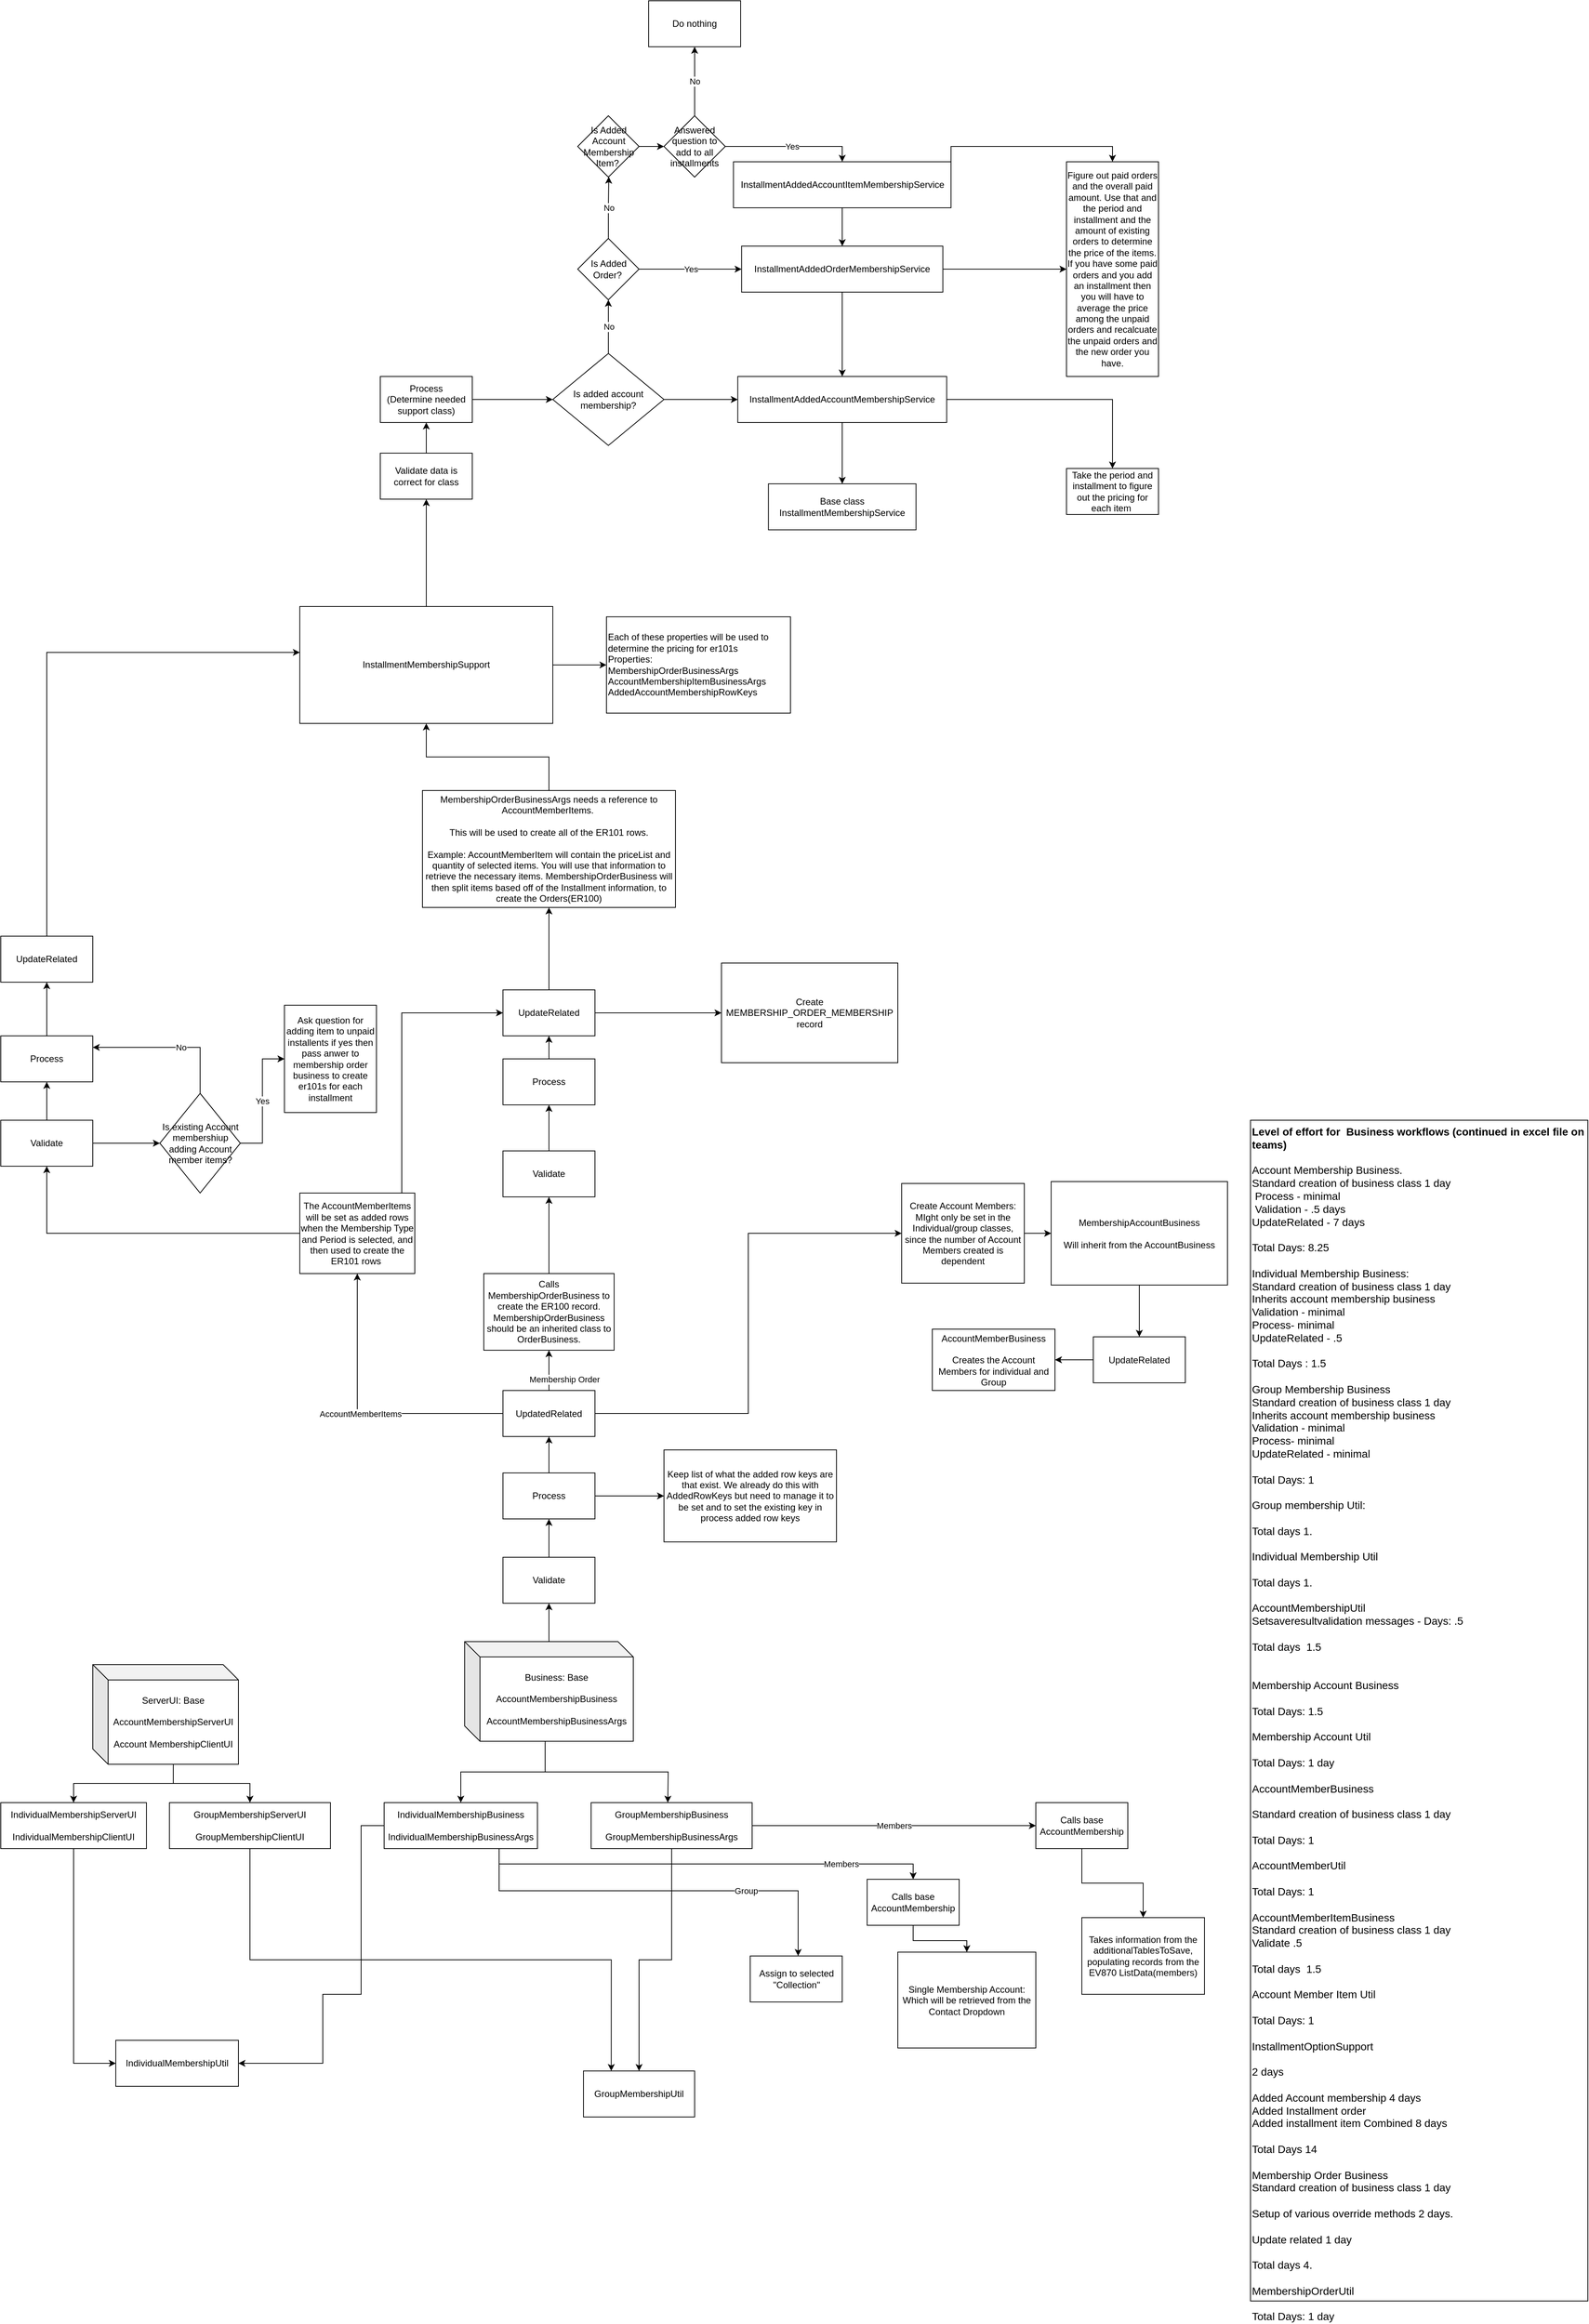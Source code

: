 <mxfile version="13.4.9" type="github">
  <diagram name="Page-1" id="5f0bae14-7c28-e335-631c-24af17079c00">
    <mxGraphModel dx="1689" dy="3596" grid="1" gridSize="10" guides="1" tooltips="1" connect="1" arrows="1" fold="1" page="1" pageScale="1" pageWidth="1100" pageHeight="850" background="#ffffff" math="0" shadow="0">
      <root>
        <mxCell id="0" />
        <mxCell id="1" parent="0" />
        <mxCell id="NrKTWO5p2-0dnxn5_g5g-2" style="edgeStyle=orthogonalEdgeStyle;rounded=0;orthogonalLoop=1;jettySize=auto;html=1;exitX=0;exitY=0;exitDx=105;exitDy=130;exitPerimeter=0;" parent="1" source="NrKTWO5p2-0dnxn5_g5g-1" target="NrKTWO5p2-0dnxn5_g5g-3" edge="1">
          <mxGeometry relative="1" as="geometry">
            <mxPoint x="150" y="290" as="targetPoint" />
          </mxGeometry>
        </mxCell>
        <mxCell id="NrKTWO5p2-0dnxn5_g5g-5" style="edgeStyle=orthogonalEdgeStyle;rounded=0;orthogonalLoop=1;jettySize=auto;html=1;exitX=0;exitY=0;exitDx=105;exitDy=130;exitPerimeter=0;entryX=0.5;entryY=0;entryDx=0;entryDy=0;" parent="1" source="NrKTWO5p2-0dnxn5_g5g-1" target="NrKTWO5p2-0dnxn5_g5g-6" edge="1">
          <mxGeometry relative="1" as="geometry">
            <mxPoint x="430" y="260" as="targetPoint" />
          </mxGeometry>
        </mxCell>
        <mxCell id="NrKTWO5p2-0dnxn5_g5g-1" value="ServerUI: Base&lt;br&gt;&lt;br&gt;AccountMembershipServerUI&lt;br&gt;&lt;br&gt;Account MembershipClientUI" style="shape=cube;whiteSpace=wrap;html=1;boundedLbl=1;backgroundOutline=1;darkOpacity=0.05;darkOpacity2=0.1;" parent="1" vertex="1">
          <mxGeometry x="180" y="80" width="190" height="130" as="geometry" />
        </mxCell>
        <mxCell id="NrKTWO5p2-0dnxn5_g5g-13" style="edgeStyle=orthogonalEdgeStyle;rounded=0;orthogonalLoop=1;jettySize=auto;html=1;exitX=0.5;exitY=1;exitDx=0;exitDy=0;entryX=0;entryY=0.5;entryDx=0;entryDy=0;" parent="1" source="NrKTWO5p2-0dnxn5_g5g-3" target="2" edge="1">
          <mxGeometry relative="1" as="geometry" />
        </mxCell>
        <mxCell id="NrKTWO5p2-0dnxn5_g5g-3" value="IndividualMembershipServerUI&lt;br&gt;&lt;br&gt;IndividualMembershipClientUI" style="rounded=0;whiteSpace=wrap;html=1;" parent="1" vertex="1">
          <mxGeometry x="60" y="260" width="190" height="60" as="geometry" />
        </mxCell>
        <mxCell id="NrKTWO5p2-0dnxn5_g5g-16" style="edgeStyle=orthogonalEdgeStyle;rounded=0;orthogonalLoop=1;jettySize=auto;html=1;exitX=0.5;exitY=1;exitDx=0;exitDy=0;entryX=0.25;entryY=0;entryDx=0;entryDy=0;" parent="1" source="NrKTWO5p2-0dnxn5_g5g-6" target="NrKTWO5p2-0dnxn5_g5g-14" edge="1">
          <mxGeometry relative="1" as="geometry" />
        </mxCell>
        <mxCell id="NrKTWO5p2-0dnxn5_g5g-6" value="GroupMembershipServerUI&lt;br&gt;&lt;br&gt;GroupMembershipClientUI" style="rounded=0;whiteSpace=wrap;html=1;" parent="1" vertex="1">
          <mxGeometry x="280" y="260" width="210" height="60" as="geometry" />
        </mxCell>
        <mxCell id="NrKTWO5p2-0dnxn5_g5g-7" style="edgeStyle=orthogonalEdgeStyle;rounded=0;orthogonalLoop=1;jettySize=auto;html=1;exitX=0;exitY=0;exitDx=105;exitDy=130;exitPerimeter=0;" parent="1" source="NrKTWO5p2-0dnxn5_g5g-9" target="NrKTWO5p2-0dnxn5_g5g-10" edge="1">
          <mxGeometry relative="1" as="geometry">
            <mxPoint x="650" y="290" as="targetPoint" />
          </mxGeometry>
        </mxCell>
        <mxCell id="NrKTWO5p2-0dnxn5_g5g-8" style="edgeStyle=orthogonalEdgeStyle;rounded=0;orthogonalLoop=1;jettySize=auto;html=1;exitX=0;exitY=0;exitDx=105;exitDy=130;exitPerimeter=0;" parent="1" source="NrKTWO5p2-0dnxn5_g5g-9" edge="1">
          <mxGeometry relative="1" as="geometry">
            <mxPoint x="930" y="260" as="targetPoint" />
          </mxGeometry>
        </mxCell>
        <mxCell id="p3PnFOhuihg-IEMphHv4-27" value="" style="edgeStyle=orthogonalEdgeStyle;rounded=0;orthogonalLoop=1;jettySize=auto;html=1;" edge="1" parent="1" source="NrKTWO5p2-0dnxn5_g5g-9" target="p3PnFOhuihg-IEMphHv4-26">
          <mxGeometry relative="1" as="geometry" />
        </mxCell>
        <mxCell id="NrKTWO5p2-0dnxn5_g5g-9" value="Business: Base&lt;br&gt;&lt;br&gt;AccountMembershipBusiness&lt;br&gt;&lt;br&gt;AccountMembershipBusinessArgs" style="shape=cube;whiteSpace=wrap;html=1;boundedLbl=1;backgroundOutline=1;darkOpacity=0.05;darkOpacity2=0.1;" parent="1" vertex="1">
          <mxGeometry x="665" y="50" width="220" height="130" as="geometry" />
        </mxCell>
        <mxCell id="NrKTWO5p2-0dnxn5_g5g-12" value="" style="edgeStyle=orthogonalEdgeStyle;rounded=0;orthogonalLoop=1;jettySize=auto;html=1;" parent="1" source="NrKTWO5p2-0dnxn5_g5g-10" target="2" edge="1">
          <mxGeometry relative="1" as="geometry">
            <Array as="points">
              <mxPoint x="530" y="290" />
              <mxPoint x="530" y="510" />
              <mxPoint x="480" y="510" />
            </Array>
          </mxGeometry>
        </mxCell>
        <mxCell id="D4kZALISSUl1icWql2U2-17" value="Members" style="edgeStyle=orthogonalEdgeStyle;rounded=0;orthogonalLoop=1;jettySize=auto;html=1;exitX=0.75;exitY=1;exitDx=0;exitDy=0;" parent="1" source="NrKTWO5p2-0dnxn5_g5g-10" target="D4kZALISSUl1icWql2U2-19" edge="1">
          <mxGeometry x="0.607" relative="1" as="geometry">
            <mxPoint x="1240" y="360" as="targetPoint" />
            <mxPoint as="offset" />
          </mxGeometry>
        </mxCell>
        <mxCell id="D4kZALISSUl1icWql2U2-27" value="Group" style="edgeStyle=orthogonalEdgeStyle;rounded=0;orthogonalLoop=1;jettySize=auto;html=1;exitX=0.75;exitY=1;exitDx=0;exitDy=0;" parent="1" source="NrKTWO5p2-0dnxn5_g5g-10" target="D4kZALISSUl1icWql2U2-28" edge="1">
          <mxGeometry x="0.421" relative="1" as="geometry">
            <mxPoint x="1100" y="470" as="targetPoint" />
            <Array as="points">
              <mxPoint x="710" y="320" />
              <mxPoint x="710" y="375" />
              <mxPoint x="1100" y="375" />
              <mxPoint x="1100" y="430" />
            </Array>
            <mxPoint as="offset" />
          </mxGeometry>
        </mxCell>
        <mxCell id="NrKTWO5p2-0dnxn5_g5g-10" value="IndividualMembershipBusiness&lt;br&gt;&lt;br&gt;IndividualMembershipBusinessArgs" style="rounded=0;whiteSpace=wrap;html=1;" parent="1" vertex="1">
          <mxGeometry x="560" y="260" width="200" height="60" as="geometry" />
        </mxCell>
        <mxCell id="NrKTWO5p2-0dnxn5_g5g-15" value="" style="edgeStyle=orthogonalEdgeStyle;rounded=0;orthogonalLoop=1;jettySize=auto;html=1;" parent="1" source="NrKTWO5p2-0dnxn5_g5g-11" target="NrKTWO5p2-0dnxn5_g5g-14" edge="1">
          <mxGeometry relative="1" as="geometry" />
        </mxCell>
        <mxCell id="D4kZALISSUl1icWql2U2-18" value="Members" style="edgeStyle=orthogonalEdgeStyle;rounded=0;orthogonalLoop=1;jettySize=auto;html=1;exitX=1;exitY=0.5;exitDx=0;exitDy=0;" parent="1" source="NrKTWO5p2-0dnxn5_g5g-11" target="D4kZALISSUl1icWql2U2-20" edge="1">
          <mxGeometry relative="1" as="geometry">
            <mxPoint x="1810" y="290" as="targetPoint" />
          </mxGeometry>
        </mxCell>
        <mxCell id="NrKTWO5p2-0dnxn5_g5g-11" value="GroupMembershipBusiness&lt;br&gt;&lt;br&gt;GroupMembershipBusinessArgs" style="rounded=0;whiteSpace=wrap;html=1;" parent="1" vertex="1">
          <mxGeometry x="830" y="260" width="210" height="60" as="geometry" />
        </mxCell>
        <mxCell id="2" value="IndividualMembershipUtil" style="whiteSpace=wrap;html=1;rounded=0;" parent="1" vertex="1">
          <mxGeometry x="210" y="570" width="160" height="60" as="geometry" />
        </mxCell>
        <mxCell id="NrKTWO5p2-0dnxn5_g5g-14" value="GroupMembershipUtil" style="whiteSpace=wrap;html=1;rounded=0;" parent="1" vertex="1">
          <mxGeometry x="820" y="610" width="145" height="60" as="geometry" />
        </mxCell>
        <mxCell id="NrKTWO5p2-0dnxn5_g5g-25" value="Membership Order" style="edgeStyle=orthogonalEdgeStyle;rounded=0;orthogonalLoop=1;jettySize=auto;html=1;entryX=0.5;entryY=1;entryDx=0;entryDy=0;exitX=0.5;exitY=0;exitDx=0;exitDy=0;" parent="1" source="NrKTWO5p2-0dnxn5_g5g-19" target="NrKTWO5p2-0dnxn5_g5g-32" edge="1">
          <mxGeometry x="-0.043" y="-10" relative="1" as="geometry">
            <mxPoint x="820" y="-320" as="targetPoint" />
            <mxPoint x="10" y="10" as="offset" />
            <mxPoint x="810.0" y="-310" as="sourcePoint" />
          </mxGeometry>
        </mxCell>
        <mxCell id="p3PnFOhuihg-IEMphHv4-23" style="edgeStyle=orthogonalEdgeStyle;rounded=0;orthogonalLoop=1;jettySize=auto;html=1;exitX=1;exitY=0.5;exitDx=0;exitDy=0;entryX=0;entryY=0.5;entryDx=0;entryDy=0;" edge="1" parent="1" source="NrKTWO5p2-0dnxn5_g5g-19" target="D4kZALISSUl1icWql2U2-9">
          <mxGeometry relative="1" as="geometry">
            <mxPoint x="1060" y="-470" as="targetPoint" />
          </mxGeometry>
        </mxCell>
        <mxCell id="NrKTWO5p2-0dnxn5_g5g-19" value="UpdatedRelated" style="rounded=0;whiteSpace=wrap;html=1;" parent="1" vertex="1">
          <mxGeometry x="715" y="-277.5" width="120" height="60" as="geometry" />
        </mxCell>
        <mxCell id="D4kZALISSUl1icWql2U2-37" value="" style="edgeStyle=orthogonalEdgeStyle;rounded=0;orthogonalLoop=1;jettySize=auto;html=1;" parent="1" source="NrKTWO5p2-0dnxn5_g5g-32" target="D4kZALISSUl1icWql2U2-36" edge="1">
          <mxGeometry relative="1" as="geometry" />
        </mxCell>
        <mxCell id="NrKTWO5p2-0dnxn5_g5g-32" value="Calls MembershipOrderBusiness to create the ER100 record. MembershipOrderBusiness should be an inherited class to OrderBusiness." style="whiteSpace=wrap;html=1;rounded=0;" parent="1" vertex="1">
          <mxGeometry x="690" y="-430" width="170" height="100" as="geometry" />
        </mxCell>
        <mxCell id="D4kZALISSUl1icWql2U2-4" style="edgeStyle=orthogonalEdgeStyle;rounded=0;orthogonalLoop=1;jettySize=auto;html=1;exitX=0.5;exitY=0;exitDx=0;exitDy=0;entryX=0;entryY=0.5;entryDx=0;entryDy=0;" parent="1" source="D4kZALISSUl1icWql2U2-3" edge="1">
          <mxGeometry relative="1" as="geometry" />
        </mxCell>
        <mxCell id="D4kZALISSUl1icWql2U2-40" style="edgeStyle=orthogonalEdgeStyle;rounded=0;orthogonalLoop=1;jettySize=auto;html=1;exitX=0.75;exitY=0;exitDx=0;exitDy=0;entryX=0;entryY=0.5;entryDx=0;entryDy=0;" parent="1" source="D4kZALISSUl1icWql2U2-3" target="p3PnFOhuihg-IEMphHv4-14" edge="1">
          <mxGeometry relative="1" as="geometry">
            <mxPoint x="640" y="-760" as="targetPoint" />
            <Array as="points">
              <mxPoint x="583" y="-770" />
            </Array>
          </mxGeometry>
        </mxCell>
        <mxCell id="p3PnFOhuihg-IEMphHv4-45" style="edgeStyle=orthogonalEdgeStyle;rounded=0;orthogonalLoop=1;jettySize=auto;html=1;entryX=0.5;entryY=1;entryDx=0;entryDy=0;" edge="1" parent="1" source="D4kZALISSUl1icWql2U2-3" target="p3PnFOhuihg-IEMphHv4-40">
          <mxGeometry relative="1" as="geometry" />
        </mxCell>
        <mxCell id="D4kZALISSUl1icWql2U2-3" value="The AccountMemberItems will be set as added rows when the Membership Type and Period is selected, and then used to create the ER101 rows&amp;nbsp;" style="rounded=0;whiteSpace=wrap;html=1;" parent="1" vertex="1">
          <mxGeometry x="450" y="-535" width="150" height="105" as="geometry" />
        </mxCell>
        <mxCell id="D4kZALISSUl1icWql2U2-11" value="" style="edgeStyle=orthogonalEdgeStyle;rounded=0;orthogonalLoop=1;jettySize=auto;html=1;" parent="1" source="D4kZALISSUl1icWql2U2-9" target="D4kZALISSUl1icWql2U2-10" edge="1">
          <mxGeometry relative="1" as="geometry" />
        </mxCell>
        <mxCell id="D4kZALISSUl1icWql2U2-9" value="Create Account Members: MIght only be set in the Individual/group classes, since the number of Account Members created is dependent" style="rounded=0;whiteSpace=wrap;html=1;" parent="1" vertex="1">
          <mxGeometry x="1235" y="-547.5" width="160" height="130" as="geometry" />
        </mxCell>
        <mxCell id="D4kZALISSUl1icWql2U2-41" style="edgeStyle=orthogonalEdgeStyle;rounded=0;orthogonalLoop=1;jettySize=auto;html=1;exitX=0.5;exitY=1;exitDx=0;exitDy=0;entryX=0.5;entryY=0;entryDx=0;entryDy=0;" parent="1" source="D4kZALISSUl1icWql2U2-10" target="D4kZALISSUl1icWql2U2-13" edge="1">
          <mxGeometry relative="1" as="geometry" />
        </mxCell>
        <mxCell id="D4kZALISSUl1icWql2U2-10" value="MembershipAccountBusiness&lt;br&gt;&lt;br&gt;Will inherit from the AccountBusiness" style="whiteSpace=wrap;html=1;rounded=0;" parent="1" vertex="1">
          <mxGeometry x="1430" y="-550" width="230" height="135" as="geometry" />
        </mxCell>
        <mxCell id="D4kZALISSUl1icWql2U2-15" value="" style="edgeStyle=orthogonalEdgeStyle;rounded=0;orthogonalLoop=1;jettySize=auto;html=1;" parent="1" source="D4kZALISSUl1icWql2U2-13" target="D4kZALISSUl1icWql2U2-14" edge="1">
          <mxGeometry relative="1" as="geometry" />
        </mxCell>
        <mxCell id="D4kZALISSUl1icWql2U2-13" value="UpdateRelated" style="rounded=0;whiteSpace=wrap;html=1;" parent="1" vertex="1">
          <mxGeometry x="1485" y="-347.5" width="120" height="60" as="geometry" />
        </mxCell>
        <mxCell id="D4kZALISSUl1icWql2U2-14" value="AccountMemberBusiness&lt;br&gt;&lt;br&gt;Creates the Account Members for individual and Group" style="whiteSpace=wrap;html=1;rounded=0;" parent="1" vertex="1">
          <mxGeometry x="1275" y="-357.5" width="160" height="80" as="geometry" />
        </mxCell>
        <mxCell id="D4kZALISSUl1icWql2U2-23" value="" style="edgeStyle=orthogonalEdgeStyle;rounded=0;orthogonalLoop=1;jettySize=auto;html=1;" parent="1" source="D4kZALISSUl1icWql2U2-19" target="D4kZALISSUl1icWql2U2-22" edge="1">
          <mxGeometry relative="1" as="geometry" />
        </mxCell>
        <mxCell id="D4kZALISSUl1icWql2U2-19" value="Calls base AccountMembership" style="rounded=0;whiteSpace=wrap;html=1;" parent="1" vertex="1">
          <mxGeometry x="1190" y="360" width="120" height="60" as="geometry" />
        </mxCell>
        <mxCell id="D4kZALISSUl1icWql2U2-25" value="" style="edgeStyle=orthogonalEdgeStyle;rounded=0;orthogonalLoop=1;jettySize=auto;html=1;" parent="1" source="D4kZALISSUl1icWql2U2-20" target="D4kZALISSUl1icWql2U2-24" edge="1">
          <mxGeometry relative="1" as="geometry" />
        </mxCell>
        <mxCell id="D4kZALISSUl1icWql2U2-20" value="Calls base AccountMembership" style="rounded=0;whiteSpace=wrap;html=1;" parent="1" vertex="1">
          <mxGeometry x="1410" y="260" width="120" height="60" as="geometry" />
        </mxCell>
        <mxCell id="D4kZALISSUl1icWql2U2-22" value="Single Membership Account:&lt;br&gt;Which will be retrieved from the Contact Dropdown" style="whiteSpace=wrap;html=1;rounded=0;" parent="1" vertex="1">
          <mxGeometry x="1230" y="455" width="180" height="125" as="geometry" />
        </mxCell>
        <mxCell id="D4kZALISSUl1icWql2U2-24" value="Takes information from the additionalTablesToSave, populating records from the EV870 ListData(members)" style="whiteSpace=wrap;html=1;rounded=0;" parent="1" vertex="1">
          <mxGeometry x="1470" y="410" width="160" height="100" as="geometry" />
        </mxCell>
        <mxCell id="D4kZALISSUl1icWql2U2-28" value="Assign to selected &quot;Collection&quot;" style="rounded=0;whiteSpace=wrap;html=1;" parent="1" vertex="1">
          <mxGeometry x="1037.5" y="460" width="120" height="60" as="geometry" />
        </mxCell>
        <mxCell id="p3PnFOhuihg-IEMphHv4-55" value="" style="edgeStyle=orthogonalEdgeStyle;rounded=0;orthogonalLoop=1;jettySize=auto;html=1;" edge="1" parent="1" source="D4kZALISSUl1icWql2U2-32" target="p3PnFOhuihg-IEMphHv4-54">
          <mxGeometry relative="1" as="geometry" />
        </mxCell>
        <mxCell id="D4kZALISSUl1icWql2U2-32" value="MembershipOrderBusinessArgs needs a reference to AccountMemberItems.&amp;nbsp;&lt;br&gt;&lt;br&gt;This will be used to create all of the ER101 rows.&lt;br&gt;&lt;br&gt;Example: AccountMemberItem will contain the priceList and quantity of selected items. You will use that information to retrieve the necessary items. MembershipOrderBusiness will then split items based off of the Installment information, to create the Orders(ER100)" style="whiteSpace=wrap;html=1;rounded=0;" parent="1" vertex="1">
          <mxGeometry x="610" y="-1060" width="330" height="152.5" as="geometry" />
        </mxCell>
        <mxCell id="D4kZALISSUl1icWql2U2-34" value="Create MEMBERSHIP_ORDER_MEMBERSHIP record" style="whiteSpace=wrap;html=1;rounded=0;" parent="1" vertex="1">
          <mxGeometry x="1000" y="-835" width="230" height="130" as="geometry" />
        </mxCell>
        <mxCell id="D4kZALISSUl1icWql2U2-38" style="edgeStyle=orthogonalEdgeStyle;rounded=0;orthogonalLoop=1;jettySize=auto;html=1;exitX=0.5;exitY=0;exitDx=0;exitDy=0;entryX=0.5;entryY=1;entryDx=0;entryDy=0;" parent="1" source="D4kZALISSUl1icWql2U2-36" target="p3PnFOhuihg-IEMphHv4-9" edge="1">
          <mxGeometry relative="1" as="geometry" />
        </mxCell>
        <mxCell id="D4kZALISSUl1icWql2U2-36" value="Validate" style="whiteSpace=wrap;html=1;rounded=0;" parent="1" vertex="1">
          <mxGeometry x="715" y="-590" width="120" height="60" as="geometry" />
        </mxCell>
        <mxCell id="p3PnFOhuihg-IEMphHv4-2" value="&lt;font style=&quot;font-size: 14px&quot;&gt;&lt;b&gt;Level of effort for&amp;nbsp; Business workflows (continued in excel file on teams)&lt;/b&gt;&lt;br&gt;&lt;br&gt;Account Membership Business.&lt;br&gt;Standard creation of business class 1 day&lt;br&gt;&amp;nbsp;Process - minimal&lt;br&gt;&amp;nbsp;Validation -&amp;nbsp;.5 days&lt;br&gt;UpdateRelated - 7 days&lt;br&gt;&lt;br&gt;Total Days: 8.25&lt;br&gt;&lt;br&gt;Individual Membership Business:&lt;br&gt;Standard creation of business class 1 day&lt;br&gt;Inherits account membership business&lt;br&gt;Validation - minimal&lt;br&gt;Process- minimal&amp;nbsp;&lt;br&gt;UpdateRelated - .5&amp;nbsp;&lt;br&gt;&lt;br&gt;Total Days : 1.5&lt;br&gt;&lt;br&gt;Group Membership Business&lt;br&gt;Standard creation of business class 1 day&lt;br&gt;Inherits account membership business&lt;br&gt;Validation - minimal&lt;br&gt;Process- minimal&amp;nbsp;&lt;br&gt;UpdateRelated - minimal&lt;br&gt;&lt;br&gt;Total Days: 1&lt;br&gt;&lt;br&gt;Group membership Util:&lt;br&gt;&lt;br&gt;Total days 1.&amp;nbsp;&lt;br&gt;&lt;br&gt;Individual Membership Util&lt;br&gt;&lt;br&gt;Total days 1.&lt;br&gt;&lt;br&gt;AccountMembershipUtil&lt;br&gt;Setsaveresultvalidation messages - Days: .5&lt;br&gt;&lt;br&gt;Total days&amp;nbsp; 1.5&lt;br&gt;&lt;br&gt;&lt;br&gt;Membership Account Business&amp;nbsp;&lt;br&gt;&lt;br&gt;Total Days: 1.5&lt;br&gt;&lt;br&gt;Membership Account Util&lt;br&gt;&lt;br&gt;Total Days: 1 day&lt;br&gt;&lt;br&gt;AccountMemberBusiness&lt;br&gt;&lt;br&gt;Standard creation of business class 1 day&lt;br&gt;&lt;br&gt;Total Days: 1&lt;br&gt;&lt;br&gt;AccountMemberUtil&lt;br&gt;&lt;br&gt;Total Days: 1&lt;br&gt;&lt;br&gt;AccountMemberItemBusiness&lt;br&gt;Standard creation of business class 1 day&lt;br&gt;Validate .5&lt;br&gt;&lt;br&gt;Total days&amp;nbsp; 1.5&lt;br&gt;&lt;br&gt;Account Member Item Util&lt;br&gt;&lt;br&gt;Total Days: 1&lt;br&gt;&lt;br&gt;InstallmentOptionSupport&lt;br&gt;&lt;br&gt;2 days&lt;br&gt;&lt;br&gt;Added Account membership 4 days&lt;br&gt;Added Installment order&amp;nbsp;&lt;br&gt;Added installment item Combined 8 days&lt;br&gt;&lt;br&gt;Total Days 14&lt;br&gt;&lt;br&gt;Membership Order Business&lt;br&gt;Standard creation of business class 1 day&lt;br&gt;&lt;br&gt;Setup of various override methods 2 days.&lt;br&gt;&lt;br&gt;Update related 1 day&lt;br&gt;&lt;br&gt;Total days 4.&lt;br&gt;&lt;br&gt;MembershipOrderUtil&lt;br&gt;&lt;br&gt;Total Days: 1 day&lt;br&gt;&lt;/font&gt;" style="rounded=0;whiteSpace=wrap;html=1;align=left;horizontal=1;verticalAlign=top;" vertex="1" parent="1">
          <mxGeometry x="1690" y="-630" width="440" height="1540" as="geometry" />
        </mxCell>
        <mxCell id="p3PnFOhuihg-IEMphHv4-15" value="" style="edgeStyle=orthogonalEdgeStyle;rounded=0;orthogonalLoop=1;jettySize=auto;html=1;" edge="1" parent="1" source="p3PnFOhuihg-IEMphHv4-9" target="p3PnFOhuihg-IEMphHv4-14">
          <mxGeometry relative="1" as="geometry" />
        </mxCell>
        <mxCell id="p3PnFOhuihg-IEMphHv4-9" value="Process" style="whiteSpace=wrap;html=1;rounded=0;" vertex="1" parent="1">
          <mxGeometry x="715" y="-710" width="120" height="60" as="geometry" />
        </mxCell>
        <mxCell id="p3PnFOhuihg-IEMphHv4-16" value="" style="edgeStyle=orthogonalEdgeStyle;rounded=0;orthogonalLoop=1;jettySize=auto;html=1;entryX=0.5;entryY=1;entryDx=0;entryDy=0;" edge="1" parent="1" source="p3PnFOhuihg-IEMphHv4-14" target="D4kZALISSUl1icWql2U2-32">
          <mxGeometry relative="1" as="geometry">
            <Array as="points">
              <mxPoint x="775" y="-897" />
            </Array>
          </mxGeometry>
        </mxCell>
        <mxCell id="p3PnFOhuihg-IEMphHv4-17" style="edgeStyle=orthogonalEdgeStyle;rounded=0;orthogonalLoop=1;jettySize=auto;html=1;entryX=0;entryY=0.5;entryDx=0;entryDy=0;" edge="1" parent="1" source="p3PnFOhuihg-IEMphHv4-14" target="D4kZALISSUl1icWql2U2-34">
          <mxGeometry relative="1" as="geometry" />
        </mxCell>
        <mxCell id="p3PnFOhuihg-IEMphHv4-14" value="UpdateRelated" style="whiteSpace=wrap;html=1;rounded=0;" vertex="1" parent="1">
          <mxGeometry x="715" y="-800" width="120" height="60" as="geometry" />
        </mxCell>
        <mxCell id="p3PnFOhuihg-IEMphHv4-22" value="AccountMemberItems" style="edgeStyle=orthogonalEdgeStyle;rounded=0;orthogonalLoop=1;jettySize=auto;html=1;exitX=0;exitY=0.5;exitDx=0;exitDy=0;" edge="1" parent="1" source="NrKTWO5p2-0dnxn5_g5g-19" target="D4kZALISSUl1icWql2U2-3">
          <mxGeometry relative="1" as="geometry">
            <mxPoint x="545.0" y="-390" as="targetPoint" />
            <mxPoint x="740" y="-310" as="sourcePoint" />
          </mxGeometry>
        </mxCell>
        <mxCell id="p3PnFOhuihg-IEMphHv4-29" value="" style="edgeStyle=orthogonalEdgeStyle;rounded=0;orthogonalLoop=1;jettySize=auto;html=1;" edge="1" parent="1" source="p3PnFOhuihg-IEMphHv4-26" target="p3PnFOhuihg-IEMphHv4-28">
          <mxGeometry relative="1" as="geometry" />
        </mxCell>
        <mxCell id="p3PnFOhuihg-IEMphHv4-26" value="Validate" style="whiteSpace=wrap;html=1;" vertex="1" parent="1">
          <mxGeometry x="715" y="-60" width="120" height="60" as="geometry" />
        </mxCell>
        <mxCell id="p3PnFOhuihg-IEMphHv4-30" value="" style="edgeStyle=orthogonalEdgeStyle;rounded=0;orthogonalLoop=1;jettySize=auto;html=1;" edge="1" parent="1" source="p3PnFOhuihg-IEMphHv4-28" target="NrKTWO5p2-0dnxn5_g5g-19">
          <mxGeometry relative="1" as="geometry" />
        </mxCell>
        <mxCell id="p3PnFOhuihg-IEMphHv4-65" value="" style="edgeStyle=orthogonalEdgeStyle;rounded=0;orthogonalLoop=1;jettySize=auto;html=1;" edge="1" parent="1" source="p3PnFOhuihg-IEMphHv4-28" target="p3PnFOhuihg-IEMphHv4-64">
          <mxGeometry relative="1" as="geometry" />
        </mxCell>
        <mxCell id="p3PnFOhuihg-IEMphHv4-28" value="Process" style="whiteSpace=wrap;html=1;" vertex="1" parent="1">
          <mxGeometry x="715" y="-170" width="120" height="60" as="geometry" />
        </mxCell>
        <mxCell id="p3PnFOhuihg-IEMphHv4-38" value="" style="edgeStyle=orthogonalEdgeStyle;rounded=0;orthogonalLoop=1;jettySize=auto;html=1;" edge="1" parent="1" source="p3PnFOhuihg-IEMphHv4-40" target="p3PnFOhuihg-IEMphHv4-41">
          <mxGeometry relative="1" as="geometry" />
        </mxCell>
        <mxCell id="p3PnFOhuihg-IEMphHv4-39" value="" style="edgeStyle=orthogonalEdgeStyle;rounded=0;orthogonalLoop=1;jettySize=auto;html=1;entryX=0;entryY=0.5;entryDx=0;entryDy=0;" edge="1" parent="1" source="p3PnFOhuihg-IEMphHv4-40" target="p3PnFOhuihg-IEMphHv4-46">
          <mxGeometry relative="1" as="geometry">
            <mxPoint x="280" y="-585" as="targetPoint" />
          </mxGeometry>
        </mxCell>
        <mxCell id="p3PnFOhuihg-IEMphHv4-40" value="Validate" style="whiteSpace=wrap;html=1;" vertex="1" parent="1">
          <mxGeometry x="60" y="-630" width="120" height="60" as="geometry" />
        </mxCell>
        <mxCell id="p3PnFOhuihg-IEMphHv4-49" value="" style="edgeStyle=orthogonalEdgeStyle;rounded=0;orthogonalLoop=1;jettySize=auto;html=1;" edge="1" parent="1" source="p3PnFOhuihg-IEMphHv4-41" target="p3PnFOhuihg-IEMphHv4-48">
          <mxGeometry relative="1" as="geometry" />
        </mxCell>
        <mxCell id="p3PnFOhuihg-IEMphHv4-41" value="Process" style="whiteSpace=wrap;html=1;" vertex="1" parent="1">
          <mxGeometry x="60" y="-740" width="120" height="60" as="geometry" />
        </mxCell>
        <mxCell id="p3PnFOhuihg-IEMphHv4-42" value="Yes" style="edgeStyle=orthogonalEdgeStyle;rounded=0;orthogonalLoop=1;jettySize=auto;html=1;exitX=1;exitY=0.5;exitDx=0;exitDy=0;" edge="1" parent="1" target="p3PnFOhuihg-IEMphHv4-44" source="p3PnFOhuihg-IEMphHv4-46">
          <mxGeometry relative="1" as="geometry">
            <mxPoint x="440" y="-600" as="targetPoint" />
            <mxPoint x="385" y="-585" as="sourcePoint" />
          </mxGeometry>
        </mxCell>
        <mxCell id="p3PnFOhuihg-IEMphHv4-43" value="No" style="edgeStyle=orthogonalEdgeStyle;rounded=0;orthogonalLoop=1;jettySize=auto;html=1;entryX=1;entryY=0.25;entryDx=0;entryDy=0;exitX=0.5;exitY=0;exitDx=0;exitDy=0;" edge="1" parent="1" target="p3PnFOhuihg-IEMphHv4-41" source="p3PnFOhuihg-IEMphHv4-46">
          <mxGeometry relative="1" as="geometry">
            <mxPoint x="320" y="-720" as="targetPoint" />
            <mxPoint x="320" y="-634.524" as="sourcePoint" />
            <Array as="points">
              <mxPoint x="320" y="-650" />
              <mxPoint x="320" y="-725" />
            </Array>
          </mxGeometry>
        </mxCell>
        <mxCell id="p3PnFOhuihg-IEMphHv4-44" value="Ask question for adding item to unpaid installents if yes then pass anwer to membership order business to create er101s for each installment" style="rounded=0;whiteSpace=wrap;html=1;" vertex="1" parent="1">
          <mxGeometry x="430" y="-780" width="120" height="140" as="geometry" />
        </mxCell>
        <mxCell id="p3PnFOhuihg-IEMphHv4-46" value="Is existing Account membershiup adding Account member items?" style="rhombus;whiteSpace=wrap;html=1;" vertex="1" parent="1">
          <mxGeometry x="267.5" y="-665" width="105" height="130" as="geometry" />
        </mxCell>
        <mxCell id="p3PnFOhuihg-IEMphHv4-53" value="" style="edgeStyle=orthogonalEdgeStyle;rounded=0;orthogonalLoop=1;jettySize=auto;html=1;entryX=0;entryY=0.393;entryDx=0;entryDy=0;entryPerimeter=0;exitX=0.5;exitY=0;exitDx=0;exitDy=0;" edge="1" parent="1" source="p3PnFOhuihg-IEMphHv4-48" target="p3PnFOhuihg-IEMphHv4-54">
          <mxGeometry relative="1" as="geometry">
            <mxPoint x="120" y="-1130" as="targetPoint" />
          </mxGeometry>
        </mxCell>
        <mxCell id="p3PnFOhuihg-IEMphHv4-48" value="UpdateRelated" style="whiteSpace=wrap;html=1;rounded=0;" vertex="1" parent="1">
          <mxGeometry x="60" y="-870" width="120" height="60" as="geometry" />
        </mxCell>
        <mxCell id="p3PnFOhuihg-IEMphHv4-57" value="" style="edgeStyle=orthogonalEdgeStyle;rounded=0;orthogonalLoop=1;jettySize=auto;html=1;" edge="1" parent="1" source="p3PnFOhuihg-IEMphHv4-54" target="p3PnFOhuihg-IEMphHv4-56">
          <mxGeometry relative="1" as="geometry" />
        </mxCell>
        <mxCell id="p3PnFOhuihg-IEMphHv4-74" value="" style="edgeStyle=orthogonalEdgeStyle;rounded=0;orthogonalLoop=1;jettySize=auto;html=1;" edge="1" parent="1" source="p3PnFOhuihg-IEMphHv4-54" target="p3PnFOhuihg-IEMphHv4-73">
          <mxGeometry relative="1" as="geometry" />
        </mxCell>
        <mxCell id="p3PnFOhuihg-IEMphHv4-54" value="InstallmentMembershipSupport" style="whiteSpace=wrap;html=1;rounded=0;" vertex="1" parent="1">
          <mxGeometry x="450" y="-1300" width="330" height="152.5" as="geometry" />
        </mxCell>
        <mxCell id="p3PnFOhuihg-IEMphHv4-59" value="" style="edgeStyle=orthogonalEdgeStyle;rounded=0;orthogonalLoop=1;jettySize=auto;html=1;" edge="1" parent="1" source="p3PnFOhuihg-IEMphHv4-56" target="p3PnFOhuihg-IEMphHv4-58">
          <mxGeometry relative="1" as="geometry" />
        </mxCell>
        <mxCell id="p3PnFOhuihg-IEMphHv4-56" value="Validate data is correct for class" style="whiteSpace=wrap;html=1;rounded=0;" vertex="1" parent="1">
          <mxGeometry x="555" y="-1500" width="120" height="60" as="geometry" />
        </mxCell>
        <mxCell id="p3PnFOhuihg-IEMphHv4-63" value="" style="edgeStyle=orthogonalEdgeStyle;rounded=0;orthogonalLoop=1;jettySize=auto;html=1;" edge="1" parent="1" source="p3PnFOhuihg-IEMphHv4-58" target="p3PnFOhuihg-IEMphHv4-62">
          <mxGeometry relative="1" as="geometry" />
        </mxCell>
        <mxCell id="p3PnFOhuihg-IEMphHv4-58" value="Process&lt;br&gt;(Determine needed support class)" style="whiteSpace=wrap;html=1;rounded=0;" vertex="1" parent="1">
          <mxGeometry x="555" y="-1600" width="120" height="60" as="geometry" />
        </mxCell>
        <mxCell id="p3PnFOhuihg-IEMphHv4-69" value="No" style="edgeStyle=orthogonalEdgeStyle;rounded=0;orthogonalLoop=1;jettySize=auto;html=1;" edge="1" parent="1" source="p3PnFOhuihg-IEMphHv4-62" target="p3PnFOhuihg-IEMphHv4-70">
          <mxGeometry relative="1" as="geometry">
            <mxPoint x="852.5" y="-1740" as="targetPoint" />
          </mxGeometry>
        </mxCell>
        <mxCell id="p3PnFOhuihg-IEMphHv4-76" value="" style="edgeStyle=orthogonalEdgeStyle;rounded=0;orthogonalLoop=1;jettySize=auto;html=1;" edge="1" parent="1" source="p3PnFOhuihg-IEMphHv4-62" target="p3PnFOhuihg-IEMphHv4-75">
          <mxGeometry relative="1" as="geometry" />
        </mxCell>
        <mxCell id="p3PnFOhuihg-IEMphHv4-62" value="Is added account membership?" style="rhombus;whiteSpace=wrap;html=1;rounded=0;" vertex="1" parent="1">
          <mxGeometry x="780" y="-1630" width="145" height="120" as="geometry" />
        </mxCell>
        <mxCell id="p3PnFOhuihg-IEMphHv4-64" value="Keep list of what the added row keys are that exist. We already do this with AddedRowKeys but need to manage it to be set and to set the existing key in process added row keys" style="whiteSpace=wrap;html=1;" vertex="1" parent="1">
          <mxGeometry x="925" y="-200" width="225" height="120" as="geometry" />
        </mxCell>
        <mxCell id="p3PnFOhuihg-IEMphHv4-66" value="Take the period and installment to figure out the pricing for each item&amp;nbsp;" style="whiteSpace=wrap;html=1;rounded=0;" vertex="1" parent="1">
          <mxGeometry x="1450" y="-1480" width="120" height="60" as="geometry" />
        </mxCell>
        <mxCell id="p3PnFOhuihg-IEMphHv4-72" value="Yes" style="edgeStyle=orthogonalEdgeStyle;rounded=0;orthogonalLoop=1;jettySize=auto;html=1;" edge="1" parent="1" source="p3PnFOhuihg-IEMphHv4-70" target="p3PnFOhuihg-IEMphHv4-71">
          <mxGeometry relative="1" as="geometry" />
        </mxCell>
        <mxCell id="p3PnFOhuihg-IEMphHv4-79" value="No" style="edgeStyle=orthogonalEdgeStyle;rounded=0;orthogonalLoop=1;jettySize=auto;html=1;" edge="1" parent="1" source="p3PnFOhuihg-IEMphHv4-70" target="p3PnFOhuihg-IEMphHv4-78">
          <mxGeometry relative="1" as="geometry">
            <Array as="points">
              <mxPoint x="853" y="-1820" />
              <mxPoint x="853" y="-1820" />
            </Array>
          </mxGeometry>
        </mxCell>
        <mxCell id="p3PnFOhuihg-IEMphHv4-70" value="Is Added Order?&amp;nbsp;" style="rhombus;whiteSpace=wrap;html=1;" vertex="1" parent="1">
          <mxGeometry x="812.5" y="-1780" width="80" height="80" as="geometry" />
        </mxCell>
        <mxCell id="p3PnFOhuihg-IEMphHv4-85" value="" style="edgeStyle=orthogonalEdgeStyle;rounded=0;orthogonalLoop=1;jettySize=auto;html=1;" edge="1" parent="1" source="p3PnFOhuihg-IEMphHv4-71" target="p3PnFOhuihg-IEMphHv4-84">
          <mxGeometry relative="1" as="geometry" />
        </mxCell>
        <mxCell id="p3PnFOhuihg-IEMphHv4-90" value="" style="edgeStyle=orthogonalEdgeStyle;rounded=0;orthogonalLoop=1;jettySize=auto;html=1;" edge="1" parent="1" source="p3PnFOhuihg-IEMphHv4-71" target="p3PnFOhuihg-IEMphHv4-75">
          <mxGeometry relative="1" as="geometry" />
        </mxCell>
        <mxCell id="p3PnFOhuihg-IEMphHv4-71" value="InstallmentAddedOrderMembershipService" style="whiteSpace=wrap;html=1;" vertex="1" parent="1">
          <mxGeometry x="1026.25" y="-1770" width="262.5" height="60" as="geometry" />
        </mxCell>
        <mxCell id="p3PnFOhuihg-IEMphHv4-73" value="Each of these properties will be used to determine the pricing for er101s&lt;br&gt;Properties:&lt;br&gt;MembershipOrderBusinessArgs&lt;br&gt;AccountMembershipItemBusinessArgs&lt;br&gt;AddedAccountMembershipRowKeys" style="whiteSpace=wrap;html=1;rounded=0;align=left;" vertex="1" parent="1">
          <mxGeometry x="850" y="-1286.56" width="240" height="125.63" as="geometry" />
        </mxCell>
        <mxCell id="p3PnFOhuihg-IEMphHv4-77" value="" style="edgeStyle=orthogonalEdgeStyle;rounded=0;orthogonalLoop=1;jettySize=auto;html=1;" edge="1" parent="1" source="p3PnFOhuihg-IEMphHv4-75" target="p3PnFOhuihg-IEMphHv4-66">
          <mxGeometry relative="1" as="geometry" />
        </mxCell>
        <mxCell id="p3PnFOhuihg-IEMphHv4-89" value="" style="edgeStyle=orthogonalEdgeStyle;rounded=0;orthogonalLoop=1;jettySize=auto;html=1;" edge="1" parent="1" source="p3PnFOhuihg-IEMphHv4-75" target="p3PnFOhuihg-IEMphHv4-88">
          <mxGeometry relative="1" as="geometry" />
        </mxCell>
        <mxCell id="p3PnFOhuihg-IEMphHv4-75" value="InstallmentAddedAccountMembershipService" style="whiteSpace=wrap;html=1;rounded=0;" vertex="1" parent="1">
          <mxGeometry x="1021.25" y="-1600" width="272.5" height="60" as="geometry" />
        </mxCell>
        <mxCell id="p3PnFOhuihg-IEMphHv4-93" value="" style="edgeStyle=orthogonalEdgeStyle;rounded=0;orthogonalLoop=1;jettySize=auto;html=1;" edge="1" parent="1" source="p3PnFOhuihg-IEMphHv4-78" target="p3PnFOhuihg-IEMphHv4-92">
          <mxGeometry relative="1" as="geometry" />
        </mxCell>
        <mxCell id="p3PnFOhuihg-IEMphHv4-78" value="Is Added Account Membership Item?&amp;nbsp;" style="rhombus;whiteSpace=wrap;html=1;" vertex="1" parent="1">
          <mxGeometry x="812.5" y="-1940" width="80" height="80" as="geometry" />
        </mxCell>
        <mxCell id="p3PnFOhuihg-IEMphHv4-91" value="" style="edgeStyle=orthogonalEdgeStyle;rounded=0;orthogonalLoop=1;jettySize=auto;html=1;" edge="1" parent="1" source="p3PnFOhuihg-IEMphHv4-80" target="p3PnFOhuihg-IEMphHv4-71">
          <mxGeometry relative="1" as="geometry" />
        </mxCell>
        <mxCell id="p3PnFOhuihg-IEMphHv4-99" style="edgeStyle=orthogonalEdgeStyle;rounded=0;orthogonalLoop=1;jettySize=auto;html=1;exitX=1;exitY=0;exitDx=0;exitDy=0;entryX=0.5;entryY=0;entryDx=0;entryDy=0;" edge="1" parent="1" source="p3PnFOhuihg-IEMphHv4-80" target="p3PnFOhuihg-IEMphHv4-84">
          <mxGeometry relative="1" as="geometry">
            <mxPoint x="1485.04" y="-1980" as="targetPoint" />
          </mxGeometry>
        </mxCell>
        <mxCell id="p3PnFOhuihg-IEMphHv4-80" value="InstallmentAddedAccountItemMembershipService" style="whiteSpace=wrap;html=1;" vertex="1" parent="1">
          <mxGeometry x="1015.63" y="-1880" width="283.75" height="60" as="geometry" />
        </mxCell>
        <mxCell id="p3PnFOhuihg-IEMphHv4-84" value="Figure out paid orders and the overall paid amount. Use that and the period and installment and the amount of existing orders to determine the price of the items. If you have some paid orders and you add an installment then you will have to average the price among the unpaid orders and recalcuate the unpaid orders and the new order you have." style="whiteSpace=wrap;html=1;" vertex="1" parent="1">
          <mxGeometry x="1450" y="-1880" width="120" height="280" as="geometry" />
        </mxCell>
        <mxCell id="p3PnFOhuihg-IEMphHv4-88" value="Base class&lt;br&gt;InstallmentMembershipService" style="whiteSpace=wrap;html=1;rounded=0;" vertex="1" parent="1">
          <mxGeometry x="1061.25" y="-1460" width="192.5" height="60" as="geometry" />
        </mxCell>
        <mxCell id="p3PnFOhuihg-IEMphHv4-95" value="No" style="edgeStyle=orthogonalEdgeStyle;rounded=0;orthogonalLoop=1;jettySize=auto;html=1;" edge="1" parent="1" source="p3PnFOhuihg-IEMphHv4-92" target="p3PnFOhuihg-IEMphHv4-94">
          <mxGeometry relative="1" as="geometry" />
        </mxCell>
        <mxCell id="p3PnFOhuihg-IEMphHv4-98" value="Yes" style="edgeStyle=orthogonalEdgeStyle;rounded=0;orthogonalLoop=1;jettySize=auto;html=1;entryX=0.5;entryY=0;entryDx=0;entryDy=0;" edge="1" parent="1" source="p3PnFOhuihg-IEMphHv4-92" target="p3PnFOhuihg-IEMphHv4-80">
          <mxGeometry relative="1" as="geometry" />
        </mxCell>
        <mxCell id="p3PnFOhuihg-IEMphHv4-92" value="Answered question to add to all installments" style="rhombus;whiteSpace=wrap;html=1;" vertex="1" parent="1">
          <mxGeometry x="925" y="-1940" width="80" height="80" as="geometry" />
        </mxCell>
        <mxCell id="p3PnFOhuihg-IEMphHv4-94" value="Do nothing" style="whiteSpace=wrap;html=1;" vertex="1" parent="1">
          <mxGeometry x="905" y="-2090" width="120" height="60" as="geometry" />
        </mxCell>
      </root>
    </mxGraphModel>
  </diagram>
</mxfile>
